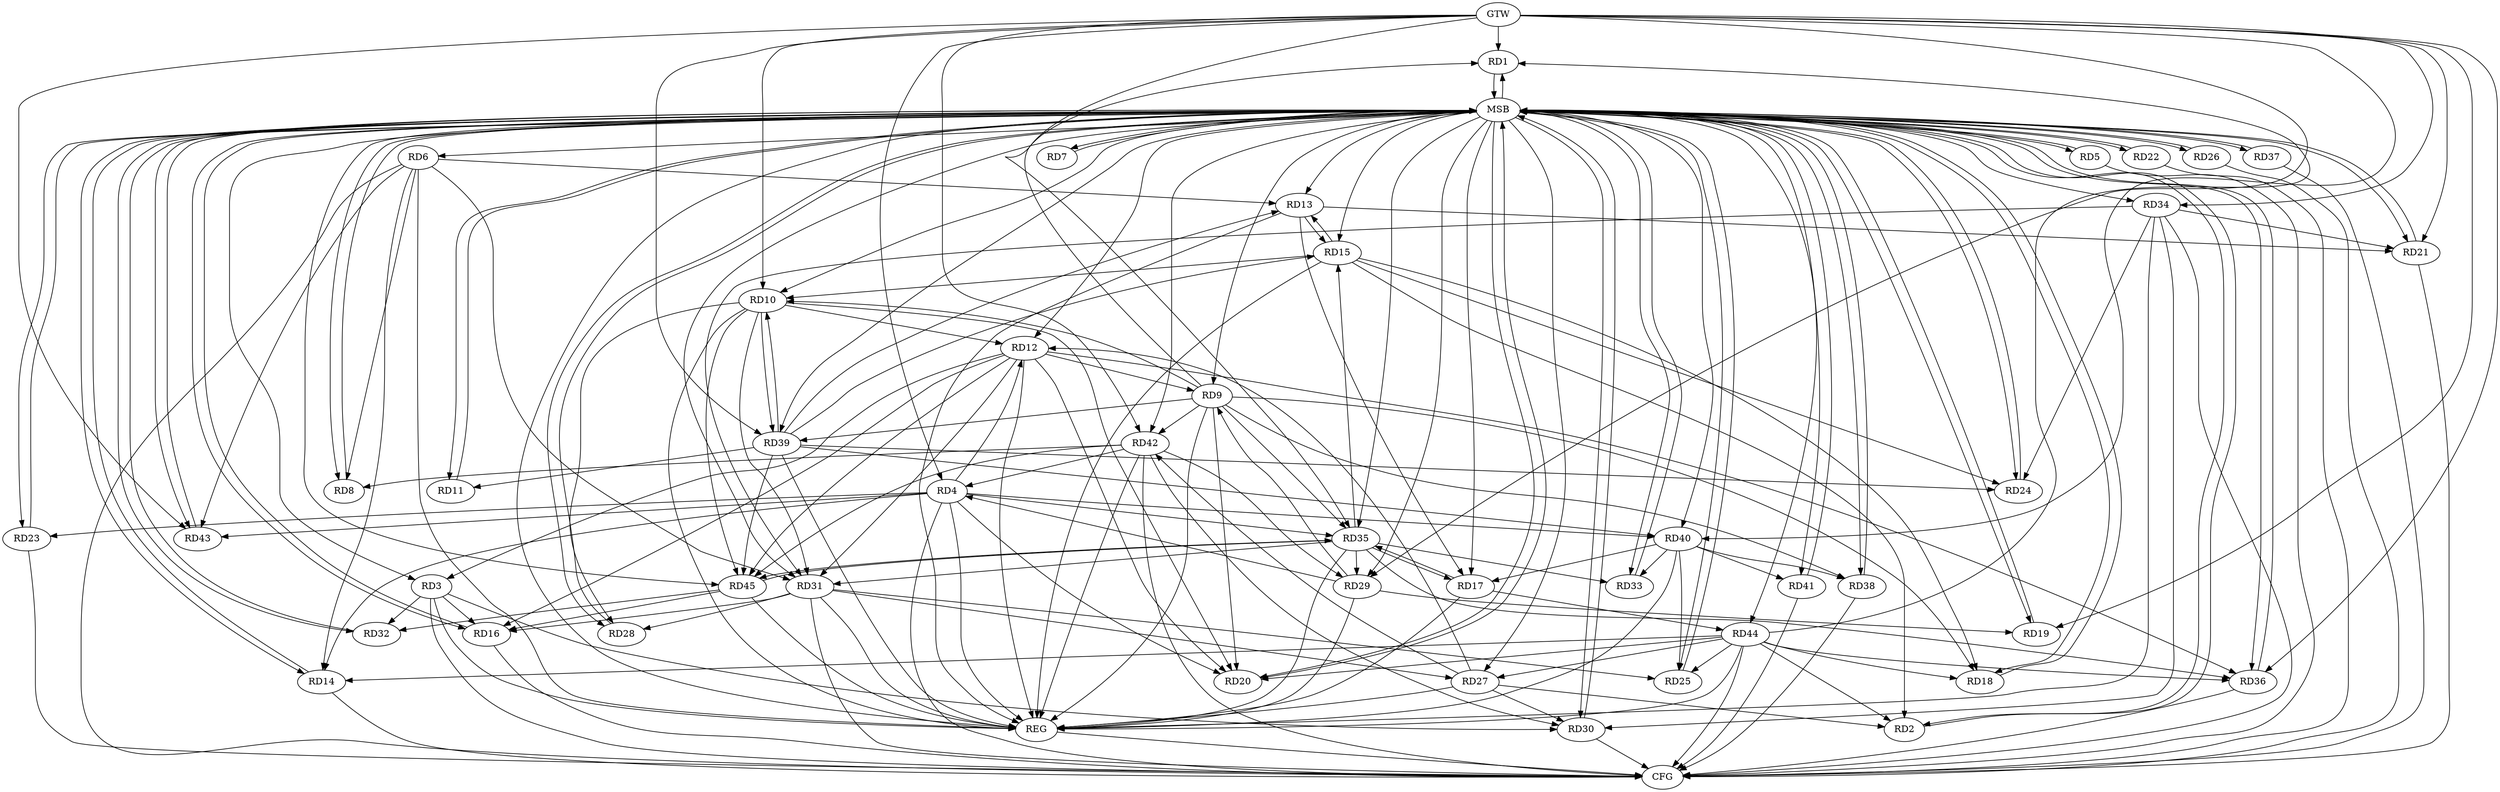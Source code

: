 strict digraph G {
  RD1 [ label="RD1" ];
  RD2 [ label="RD2" ];
  RD3 [ label="RD3" ];
  RD4 [ label="RD4" ];
  RD5 [ label="RD5" ];
  RD6 [ label="RD6" ];
  RD7 [ label="RD7" ];
  RD8 [ label="RD8" ];
  RD9 [ label="RD9" ];
  RD10 [ label="RD10" ];
  RD11 [ label="RD11" ];
  RD12 [ label="RD12" ];
  RD13 [ label="RD13" ];
  RD14 [ label="RD14" ];
  RD15 [ label="RD15" ];
  RD16 [ label="RD16" ];
  RD17 [ label="RD17" ];
  RD18 [ label="RD18" ];
  RD19 [ label="RD19" ];
  RD20 [ label="RD20" ];
  RD21 [ label="RD21" ];
  RD22 [ label="RD22" ];
  RD23 [ label="RD23" ];
  RD24 [ label="RD24" ];
  RD25 [ label="RD25" ];
  RD26 [ label="RD26" ];
  RD27 [ label="RD27" ];
  RD28 [ label="RD28" ];
  RD29 [ label="RD29" ];
  RD30 [ label="RD30" ];
  RD31 [ label="RD31" ];
  RD32 [ label="RD32" ];
  RD33 [ label="RD33" ];
  RD34 [ label="RD34" ];
  RD35 [ label="RD35" ];
  RD36 [ label="RD36" ];
  RD37 [ label="RD37" ];
  RD38 [ label="RD38" ];
  RD39 [ label="RD39" ];
  RD40 [ label="RD40" ];
  RD41 [ label="RD41" ];
  RD42 [ label="RD42" ];
  RD43 [ label="RD43" ];
  RD44 [ label="RD44" ];
  RD45 [ label="RD45" ];
  GTW [ label="GTW" ];
  REG [ label="REG" ];
  MSB [ label="MSB" ];
  CFG [ label="CFG" ];
  RD9 -> RD1;
  RD44 -> RD1;
  RD15 -> RD2;
  RD27 -> RD2;
  RD44 -> RD2;
  RD12 -> RD3;
  RD3 -> RD16;
  RD3 -> RD30;
  RD3 -> RD32;
  RD4 -> RD12;
  RD4 -> RD14;
  RD4 -> RD20;
  RD4 -> RD23;
  RD29 -> RD4;
  RD4 -> RD35;
  RD4 -> RD40;
  RD42 -> RD4;
  RD4 -> RD43;
  RD6 -> RD8;
  RD6 -> RD13;
  RD6 -> RD14;
  RD6 -> RD31;
  RD6 -> RD43;
  RD42 -> RD8;
  RD9 -> RD10;
  RD12 -> RD9;
  RD9 -> RD18;
  RD9 -> RD20;
  RD29 -> RD9;
  RD9 -> RD35;
  RD9 -> RD38;
  RD9 -> RD39;
  RD9 -> RD42;
  RD10 -> RD12;
  RD15 -> RD10;
  RD10 -> RD20;
  RD10 -> RD28;
  RD10 -> RD31;
  RD10 -> RD39;
  RD39 -> RD10;
  RD10 -> RD45;
  RD39 -> RD11;
  RD12 -> RD16;
  RD12 -> RD20;
  RD27 -> RD12;
  RD12 -> RD31;
  RD12 -> RD36;
  RD12 -> RD45;
  RD13 -> RD15;
  RD15 -> RD13;
  RD13 -> RD17;
  RD13 -> RD21;
  RD39 -> RD13;
  RD44 -> RD14;
  RD15 -> RD18;
  RD15 -> RD24;
  RD35 -> RD15;
  RD39 -> RD15;
  RD31 -> RD16;
  RD45 -> RD16;
  RD17 -> RD35;
  RD35 -> RD17;
  RD40 -> RD17;
  RD17 -> RD44;
  RD44 -> RD18;
  RD29 -> RD19;
  RD44 -> RD20;
  RD34 -> RD21;
  RD34 -> RD24;
  RD39 -> RD24;
  RD31 -> RD25;
  RD40 -> RD25;
  RD44 -> RD25;
  RD27 -> RD30;
  RD31 -> RD27;
  RD27 -> RD42;
  RD44 -> RD27;
  RD31 -> RD28;
  RD35 -> RD29;
  RD42 -> RD29;
  RD34 -> RD30;
  RD42 -> RD30;
  RD34 -> RD31;
  RD35 -> RD31;
  RD45 -> RD32;
  RD35 -> RD33;
  RD40 -> RD33;
  RD35 -> RD36;
  RD35 -> RD45;
  RD45 -> RD35;
  RD44 -> RD36;
  RD40 -> RD38;
  RD39 -> RD40;
  RD39 -> RD45;
  RD40 -> RD41;
  RD42 -> RD45;
  GTW -> RD10;
  GTW -> RD35;
  GTW -> RD43;
  GTW -> RD21;
  GTW -> RD4;
  GTW -> RD42;
  GTW -> RD1;
  GTW -> RD36;
  GTW -> RD19;
  GTW -> RD34;
  GTW -> RD40;
  GTW -> RD29;
  GTW -> RD39;
  RD3 -> REG;
  RD4 -> REG;
  RD6 -> REG;
  RD9 -> REG;
  RD10 -> REG;
  RD12 -> REG;
  RD13 -> REG;
  RD15 -> REG;
  RD17 -> REG;
  RD27 -> REG;
  RD29 -> REG;
  RD31 -> REG;
  RD34 -> REG;
  RD35 -> REG;
  RD39 -> REG;
  RD40 -> REG;
  RD42 -> REG;
  RD44 -> REG;
  RD45 -> REG;
  RD1 -> MSB;
  MSB -> RD2;
  MSB -> RD6;
  MSB -> RD41;
  MSB -> RD43;
  MSB -> REG;
  RD2 -> MSB;
  MSB -> RD7;
  MSB -> RD20;
  MSB -> RD22;
  MSB -> RD32;
  MSB -> RD42;
  RD5 -> MSB;
  MSB -> RD12;
  MSB -> RD38;
  RD7 -> MSB;
  MSB -> RD16;
  MSB -> RD19;
  MSB -> RD25;
  MSB -> RD35;
  MSB -> RD44;
  RD8 -> MSB;
  MSB -> RD9;
  MSB -> RD14;
  MSB -> RD31;
  RD11 -> MSB;
  MSB -> RD17;
  MSB -> RD18;
  MSB -> RD23;
  MSB -> RD34;
  MSB -> RD45;
  RD14 -> MSB;
  MSB -> RD8;
  MSB -> RD40;
  RD16 -> MSB;
  MSB -> RD5;
  MSB -> RD24;
  MSB -> RD29;
  RD18 -> MSB;
  MSB -> RD15;
  MSB -> RD30;
  RD19 -> MSB;
  MSB -> RD3;
  MSB -> RD11;
  MSB -> RD21;
  RD20 -> MSB;
  MSB -> RD28;
  MSB -> RD36;
  RD21 -> MSB;
  MSB -> RD1;
  MSB -> RD26;
  RD22 -> MSB;
  MSB -> RD37;
  RD23 -> MSB;
  RD24 -> MSB;
  RD25 -> MSB;
  MSB -> RD39;
  RD26 -> MSB;
  RD28 -> MSB;
  MSB -> RD13;
  MSB -> RD27;
  RD30 -> MSB;
  RD32 -> MSB;
  RD33 -> MSB;
  RD36 -> MSB;
  RD37 -> MSB;
  RD38 -> MSB;
  MSB -> RD10;
  MSB -> RD33;
  RD41 -> MSB;
  RD43 -> MSB;
  RD26 -> CFG;
  RD30 -> CFG;
  RD36 -> CFG;
  RD37 -> CFG;
  RD34 -> CFG;
  RD44 -> CFG;
  RD5 -> CFG;
  RD21 -> CFG;
  RD41 -> CFG;
  RD22 -> CFG;
  RD42 -> CFG;
  RD6 -> CFG;
  RD38 -> CFG;
  RD14 -> CFG;
  RD23 -> CFG;
  RD3 -> CFG;
  RD31 -> CFG;
  RD4 -> CFG;
  RD16 -> CFG;
  REG -> CFG;
}
